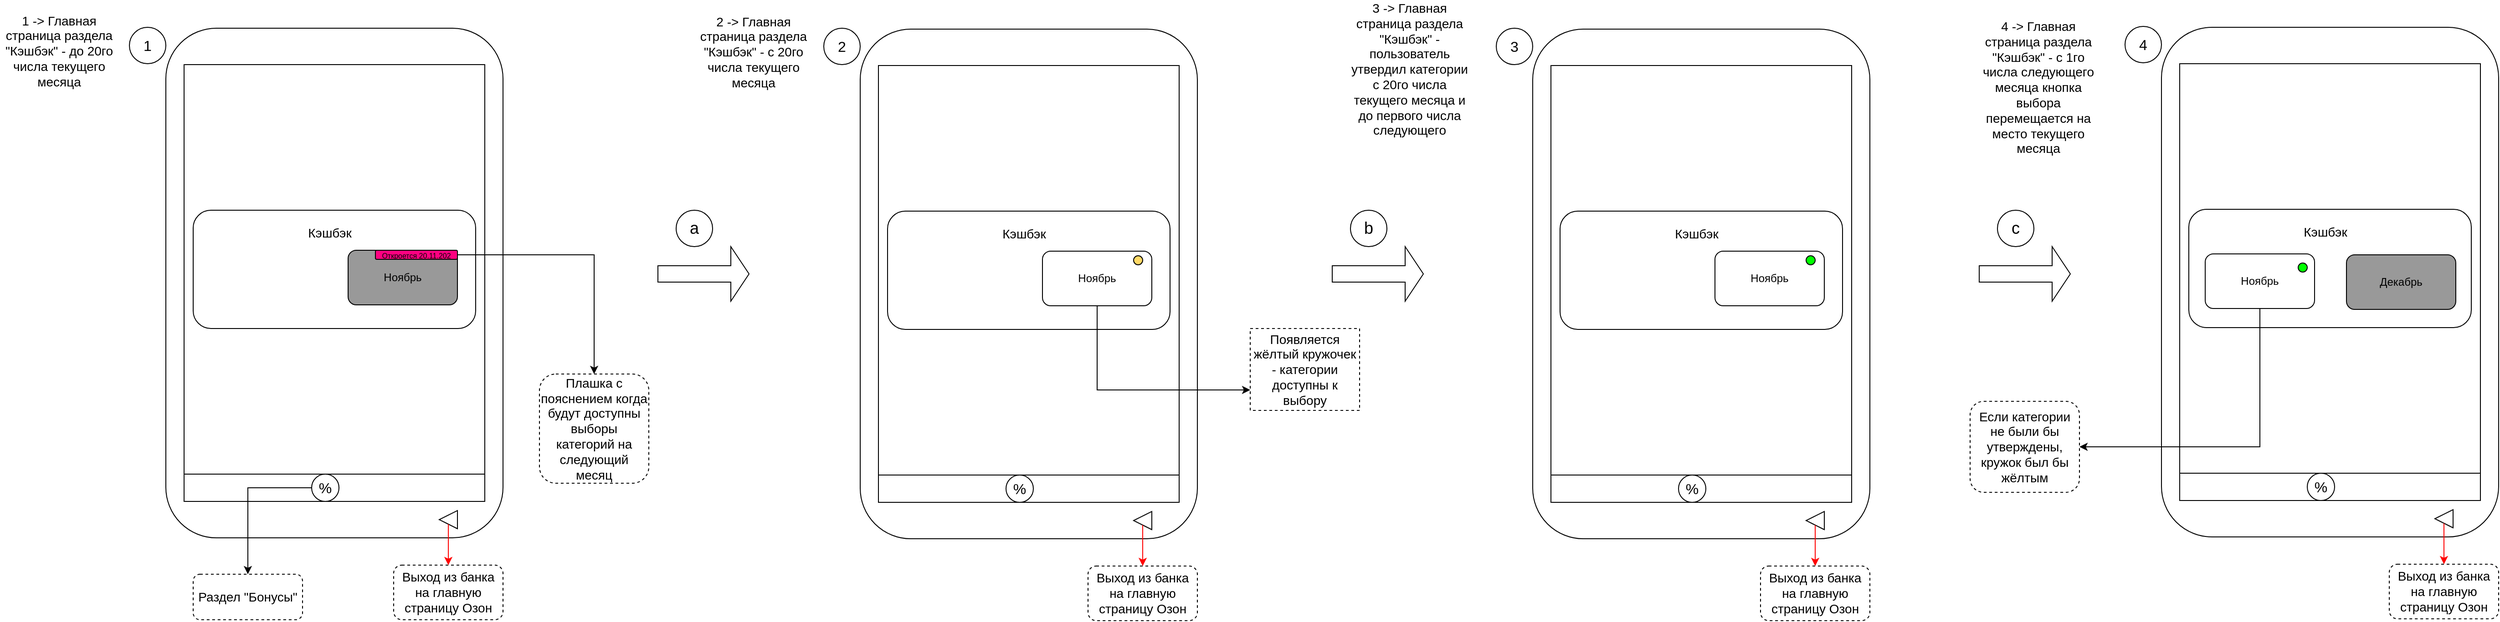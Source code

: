 <mxfile version="24.7.17">
  <diagram name="Page-1" id="li09qqb5fwVE3tS7wrpL">
    <mxGraphModel dx="1368" dy="835" grid="1" gridSize="10" guides="1" tooltips="1" connect="1" arrows="1" fold="1" page="1" pageScale="1" pageWidth="850" pageHeight="1100" math="0" shadow="0">
      <root>
        <mxCell id="0" />
        <mxCell id="1" parent="0" />
        <mxCell id="urL8BZHNpoyfXsBZfCev-18" value="" style="group" parent="1" vertex="1" connectable="0">
          <mxGeometry x="240" y="40" width="370" height="560" as="geometry" />
        </mxCell>
        <mxCell id="urL8BZHNpoyfXsBZfCev-15" value="" style="rounded=1;whiteSpace=wrap;html=1;" parent="urL8BZHNpoyfXsBZfCev-18" vertex="1">
          <mxGeometry width="370" height="560" as="geometry" />
        </mxCell>
        <mxCell id="urL8BZHNpoyfXsBZfCev-17" value="" style="rounded=0;whiteSpace=wrap;html=1;" parent="urL8BZHNpoyfXsBZfCev-18" vertex="1">
          <mxGeometry x="20" y="40" width="330" height="480" as="geometry" />
        </mxCell>
        <mxCell id="urL8BZHNpoyfXsBZfCev-19" value="" style="rounded=1;whiteSpace=wrap;html=1;" parent="urL8BZHNpoyfXsBZfCev-18" vertex="1">
          <mxGeometry x="30" y="200" width="310" height="130" as="geometry" />
        </mxCell>
        <mxCell id="urL8BZHNpoyfXsBZfCev-21" value="Ноябрь" style="rounded=1;whiteSpace=wrap;html=1;fillColor=#999999;" parent="urL8BZHNpoyfXsBZfCev-18" vertex="1">
          <mxGeometry x="200" y="244" width="120" height="60" as="geometry" />
        </mxCell>
        <mxCell id="urL8BZHNpoyfXsBZfCev-22" value="&lt;font style=&quot;font-size: 14px;&quot;&gt;Кэшбэк&lt;/font&gt;" style="text;html=1;align=center;verticalAlign=middle;whiteSpace=wrap;rounded=0;" parent="urL8BZHNpoyfXsBZfCev-18" vertex="1">
          <mxGeometry x="150" y="210" width="60" height="30" as="geometry" />
        </mxCell>
        <mxCell id="_k14NOsf7yQXFgDvM924-61" value="" style="triangle;whiteSpace=wrap;html=1;rotation=-180;" parent="urL8BZHNpoyfXsBZfCev-18" vertex="1">
          <mxGeometry x="300" y="530" width="20" height="20" as="geometry" />
        </mxCell>
        <mxCell id="OY-_izu9chUP1zv7eODz-16" value="&lt;font style=&quot;font-size: 8px;&quot;&gt;Откроется 20.11.202&lt;/font&gt;" style="rounded=1;whiteSpace=wrap;html=1;fillColor=#FF0080;" parent="urL8BZHNpoyfXsBZfCev-18" vertex="1">
          <mxGeometry x="230" y="244" width="90" height="10" as="geometry" />
        </mxCell>
        <mxCell id="71cIT_W7Prt0eCM6huFr-1" value="" style="rounded=0;whiteSpace=wrap;html=1;" vertex="1" parent="urL8BZHNpoyfXsBZfCev-18">
          <mxGeometry x="20" y="490" width="330" height="30" as="geometry" />
        </mxCell>
        <mxCell id="71cIT_W7Prt0eCM6huFr-2" value="&lt;font size=&quot;3&quot;&gt;%&lt;/font&gt;" style="ellipse;whiteSpace=wrap;html=1;aspect=fixed;" vertex="1" parent="urL8BZHNpoyfXsBZfCev-18">
          <mxGeometry x="160" y="490" width="30" height="30" as="geometry" />
        </mxCell>
        <mxCell id="_k14NOsf7yQXFgDvM924-51" value="&lt;font size=&quot;3&quot;&gt;1&lt;/font&gt;" style="ellipse;whiteSpace=wrap;html=1;aspect=fixed;" parent="1" vertex="1">
          <mxGeometry x="200" y="39" width="40" height="40" as="geometry" />
        </mxCell>
        <mxCell id="_k14NOsf7yQXFgDvM924-62" value="&lt;font style=&quot;font-size: 14px;&quot;&gt;Выход из банка на главную страницу Озон&lt;/font&gt;" style="rounded=1;whiteSpace=wrap;html=1;dashed=1;" parent="1" vertex="1">
          <mxGeometry x="490" y="630" width="120" height="60" as="geometry" />
        </mxCell>
        <mxCell id="_k14NOsf7yQXFgDvM924-63" value="" style="edgeStyle=orthogonalEdgeStyle;rounded=0;orthogonalLoop=1;jettySize=auto;html=1;strokeColor=#FF0000;" parent="1" source="_k14NOsf7yQXFgDvM924-61" target="_k14NOsf7yQXFgDvM924-62" edge="1">
          <mxGeometry relative="1" as="geometry" />
        </mxCell>
        <mxCell id="N-lE7uRC2UTWvSIOL3Zv-2" value="&lt;font style=&quot;font-size: 14px;&quot;&gt;1 -&amp;gt; Главная страница раздела &quot;Кэшбэк&quot; - до 20го числа текущего месяца&lt;/font&gt;" style="text;html=1;align=center;verticalAlign=middle;whiteSpace=wrap;rounded=0;" parent="1" vertex="1">
          <mxGeometry x="58" y="40" width="130" height="50" as="geometry" />
        </mxCell>
        <mxCell id="OY-_izu9chUP1zv7eODz-3" value="" style="group" parent="1" vertex="1" connectable="0">
          <mxGeometry x="1002" y="41" width="370" height="560" as="geometry" />
        </mxCell>
        <mxCell id="OY-_izu9chUP1zv7eODz-4" value="" style="rounded=1;whiteSpace=wrap;html=1;" parent="OY-_izu9chUP1zv7eODz-3" vertex="1">
          <mxGeometry width="370" height="560" as="geometry" />
        </mxCell>
        <mxCell id="OY-_izu9chUP1zv7eODz-5" value="" style="rounded=0;whiteSpace=wrap;html=1;" parent="OY-_izu9chUP1zv7eODz-3" vertex="1">
          <mxGeometry x="20" y="40" width="330" height="480" as="geometry" />
        </mxCell>
        <mxCell id="OY-_izu9chUP1zv7eODz-6" value="" style="rounded=1;whiteSpace=wrap;html=1;" parent="OY-_izu9chUP1zv7eODz-3" vertex="1">
          <mxGeometry x="30" y="200" width="310" height="130" as="geometry" />
        </mxCell>
        <mxCell id="OY-_izu9chUP1zv7eODz-7" value="Ноябрь" style="rounded=1;whiteSpace=wrap;html=1;" parent="OY-_izu9chUP1zv7eODz-3" vertex="1">
          <mxGeometry x="200" y="244" width="120" height="60" as="geometry" />
        </mxCell>
        <mxCell id="OY-_izu9chUP1zv7eODz-8" value="&lt;font style=&quot;font-size: 14px;&quot;&gt;Кэшбэк&lt;/font&gt;" style="text;html=1;align=center;verticalAlign=middle;whiteSpace=wrap;rounded=0;" parent="OY-_izu9chUP1zv7eODz-3" vertex="1">
          <mxGeometry x="150" y="210" width="60" height="30" as="geometry" />
        </mxCell>
        <mxCell id="OY-_izu9chUP1zv7eODz-9" value="" style="triangle;whiteSpace=wrap;html=1;rotation=-180;" parent="OY-_izu9chUP1zv7eODz-3" vertex="1">
          <mxGeometry x="300" y="530" width="20" height="20" as="geometry" />
        </mxCell>
        <mxCell id="OY-_izu9chUP1zv7eODz-21" value="" style="ellipse;whiteSpace=wrap;html=1;aspect=fixed;fillColor=#FFD966;" parent="OY-_izu9chUP1zv7eODz-3" vertex="1">
          <mxGeometry x="300" y="249" width="10" height="10" as="geometry" />
        </mxCell>
        <mxCell id="71cIT_W7Prt0eCM6huFr-3" value="" style="rounded=0;whiteSpace=wrap;html=1;" vertex="1" parent="OY-_izu9chUP1zv7eODz-3">
          <mxGeometry x="20" y="490" width="330" height="30" as="geometry" />
        </mxCell>
        <mxCell id="71cIT_W7Prt0eCM6huFr-4" value="&lt;font size=&quot;3&quot;&gt;%&lt;/font&gt;" style="ellipse;whiteSpace=wrap;html=1;aspect=fixed;" vertex="1" parent="OY-_izu9chUP1zv7eODz-3">
          <mxGeometry x="160" y="490" width="30" height="30" as="geometry" />
        </mxCell>
        <mxCell id="OY-_izu9chUP1zv7eODz-11" value="&lt;font size=&quot;3&quot;&gt;2&lt;/font&gt;" style="ellipse;whiteSpace=wrap;html=1;aspect=fixed;" parent="1" vertex="1">
          <mxGeometry x="962" y="40" width="40" height="40" as="geometry" />
        </mxCell>
        <mxCell id="OY-_izu9chUP1zv7eODz-12" value="&lt;font style=&quot;font-size: 14px;&quot;&gt;Выход из банка на главную страницу Озон&lt;/font&gt;" style="rounded=1;whiteSpace=wrap;html=1;dashed=1;" parent="1" vertex="1">
          <mxGeometry x="1252" y="631" width="120" height="60" as="geometry" />
        </mxCell>
        <mxCell id="OY-_izu9chUP1zv7eODz-13" value="" style="edgeStyle=orthogonalEdgeStyle;rounded=0;orthogonalLoop=1;jettySize=auto;html=1;strokeColor=#FF0000;" parent="1" source="OY-_izu9chUP1zv7eODz-9" target="OY-_izu9chUP1zv7eODz-12" edge="1">
          <mxGeometry relative="1" as="geometry" />
        </mxCell>
        <mxCell id="OY-_izu9chUP1zv7eODz-14" value="&lt;font style=&quot;font-size: 14px;&quot;&gt;2 -&amp;gt; Главная страница раздела &quot;Кэшбэк&quot; - с 20го числа текущего месяца&lt;/font&gt;" style="text;html=1;align=center;verticalAlign=middle;whiteSpace=wrap;rounded=0;" parent="1" vertex="1">
          <mxGeometry x="820" y="41" width="130" height="50" as="geometry" />
        </mxCell>
        <mxCell id="OY-_izu9chUP1zv7eODz-17" value="&lt;font style=&quot;font-size: 14px;&quot;&gt;Плашка с пояснением когда будут доступны выборы категорий на следующий месяц&lt;/font&gt;" style="whiteSpace=wrap;html=1;fillColor=#FFFFFF;rounded=1;dashed=1;" parent="1" vertex="1">
          <mxGeometry x="650" y="420" width="120" height="120" as="geometry" />
        </mxCell>
        <mxCell id="OY-_izu9chUP1zv7eODz-18" value="" style="edgeStyle=orthogonalEdgeStyle;rounded=0;orthogonalLoop=1;jettySize=auto;html=1;" parent="1" source="OY-_izu9chUP1zv7eODz-16" target="OY-_izu9chUP1zv7eODz-17" edge="1">
          <mxGeometry relative="1" as="geometry" />
        </mxCell>
        <mxCell id="OY-_izu9chUP1zv7eODz-20" value="" style="shape=singleArrow;whiteSpace=wrap;html=1;" parent="1" vertex="1">
          <mxGeometry x="780" y="280" width="100" height="60" as="geometry" />
        </mxCell>
        <mxCell id="OY-_izu9chUP1zv7eODz-22" value="&lt;font style=&quot;font-size: 14px;&quot;&gt;Появляется жёлтый кружочек - категории доступ&lt;span style=&quot;background-color: initial;&quot;&gt;ны к выбору&lt;/span&gt;&lt;/font&gt;" style="whiteSpace=wrap;html=1;fillColor=#FFFFFF;dashed=1;" parent="1" vertex="1">
          <mxGeometry x="1430" y="370" width="120" height="90" as="geometry" />
        </mxCell>
        <mxCell id="OY-_izu9chUP1zv7eODz-27" value="" style="group" parent="1" vertex="1" connectable="0">
          <mxGeometry x="1740" y="41" width="370" height="560" as="geometry" />
        </mxCell>
        <mxCell id="OY-_izu9chUP1zv7eODz-28" value="" style="rounded=1;whiteSpace=wrap;html=1;" parent="OY-_izu9chUP1zv7eODz-27" vertex="1">
          <mxGeometry width="370" height="560" as="geometry" />
        </mxCell>
        <mxCell id="OY-_izu9chUP1zv7eODz-29" value="" style="rounded=0;whiteSpace=wrap;html=1;" parent="OY-_izu9chUP1zv7eODz-27" vertex="1">
          <mxGeometry x="20" y="40" width="330" height="480" as="geometry" />
        </mxCell>
        <mxCell id="OY-_izu9chUP1zv7eODz-30" value="" style="rounded=1;whiteSpace=wrap;html=1;" parent="OY-_izu9chUP1zv7eODz-27" vertex="1">
          <mxGeometry x="30" y="200" width="310" height="130" as="geometry" />
        </mxCell>
        <mxCell id="OY-_izu9chUP1zv7eODz-31" value="Ноябрь" style="rounded=1;whiteSpace=wrap;html=1;" parent="OY-_izu9chUP1zv7eODz-27" vertex="1">
          <mxGeometry x="200" y="244" width="120" height="60" as="geometry" />
        </mxCell>
        <mxCell id="OY-_izu9chUP1zv7eODz-32" value="&lt;font style=&quot;font-size: 14px;&quot;&gt;Кэшбэк&lt;/font&gt;" style="text;html=1;align=center;verticalAlign=middle;whiteSpace=wrap;rounded=0;" parent="OY-_izu9chUP1zv7eODz-27" vertex="1">
          <mxGeometry x="150" y="210" width="60" height="30" as="geometry" />
        </mxCell>
        <mxCell id="OY-_izu9chUP1zv7eODz-33" value="" style="triangle;whiteSpace=wrap;html=1;rotation=-180;" parent="OY-_izu9chUP1zv7eODz-27" vertex="1">
          <mxGeometry x="300" y="530" width="20" height="20" as="geometry" />
        </mxCell>
        <mxCell id="OY-_izu9chUP1zv7eODz-34" value="" style="ellipse;whiteSpace=wrap;html=1;aspect=fixed;fillColor=#00FF00;" parent="OY-_izu9chUP1zv7eODz-27" vertex="1">
          <mxGeometry x="300" y="249" width="10" height="10" as="geometry" />
        </mxCell>
        <mxCell id="71cIT_W7Prt0eCM6huFr-5" value="" style="rounded=0;whiteSpace=wrap;html=1;" vertex="1" parent="OY-_izu9chUP1zv7eODz-27">
          <mxGeometry x="20" y="490" width="330" height="30" as="geometry" />
        </mxCell>
        <mxCell id="71cIT_W7Prt0eCM6huFr-6" value="&lt;font size=&quot;3&quot;&gt;%&lt;/font&gt;" style="ellipse;whiteSpace=wrap;html=1;aspect=fixed;" vertex="1" parent="OY-_izu9chUP1zv7eODz-27">
          <mxGeometry x="160" y="490" width="30" height="30" as="geometry" />
        </mxCell>
        <mxCell id="OY-_izu9chUP1zv7eODz-35" value="&lt;font size=&quot;3&quot;&gt;3&lt;/font&gt;" style="ellipse;whiteSpace=wrap;html=1;aspect=fixed;" parent="1" vertex="1">
          <mxGeometry x="1700" y="40" width="40" height="40" as="geometry" />
        </mxCell>
        <mxCell id="OY-_izu9chUP1zv7eODz-36" value="&lt;font style=&quot;font-size: 14px;&quot;&gt;Выход из банка на главную страницу Озон&lt;/font&gt;" style="rounded=1;whiteSpace=wrap;html=1;dashed=1;" parent="1" vertex="1">
          <mxGeometry x="1990" y="631" width="120" height="60" as="geometry" />
        </mxCell>
        <mxCell id="OY-_izu9chUP1zv7eODz-37" value="" style="edgeStyle=orthogonalEdgeStyle;rounded=0;orthogonalLoop=1;jettySize=auto;html=1;strokeColor=#FF0000;" parent="1" source="OY-_izu9chUP1zv7eODz-33" target="OY-_izu9chUP1zv7eODz-36" edge="1">
          <mxGeometry relative="1" as="geometry" />
        </mxCell>
        <mxCell id="OY-_izu9chUP1zv7eODz-38" value="&lt;font style=&quot;font-size: 14px;&quot;&gt;3 -&amp;gt; Главная страница раздела &quot;Кэшбэк&quot; - пользователь утвердил категории с 20го числа текущего месяца и до первого числа следующего&lt;/font&gt;" style="text;html=1;align=center;verticalAlign=middle;whiteSpace=wrap;rounded=0;" parent="1" vertex="1">
          <mxGeometry x="1540" y="60" width="130" height="50" as="geometry" />
        </mxCell>
        <mxCell id="OY-_izu9chUP1zv7eODz-53" value="" style="group" parent="1" vertex="1" connectable="0">
          <mxGeometry x="2430" y="39" width="370" height="560" as="geometry" />
        </mxCell>
        <mxCell id="OY-_izu9chUP1zv7eODz-54" value="" style="rounded=1;whiteSpace=wrap;html=1;" parent="OY-_izu9chUP1zv7eODz-53" vertex="1">
          <mxGeometry width="370" height="560" as="geometry" />
        </mxCell>
        <mxCell id="OY-_izu9chUP1zv7eODz-55" value="" style="rounded=0;whiteSpace=wrap;html=1;" parent="OY-_izu9chUP1zv7eODz-53" vertex="1">
          <mxGeometry x="20" y="40" width="330" height="480" as="geometry" />
        </mxCell>
        <mxCell id="OY-_izu9chUP1zv7eODz-56" value="" style="rounded=1;whiteSpace=wrap;html=1;" parent="OY-_izu9chUP1zv7eODz-53" vertex="1">
          <mxGeometry x="30" y="200" width="310" height="130" as="geometry" />
        </mxCell>
        <mxCell id="OY-_izu9chUP1zv7eODz-57" value="Ноябрь" style="rounded=1;whiteSpace=wrap;html=1;" parent="OY-_izu9chUP1zv7eODz-53" vertex="1">
          <mxGeometry x="48" y="249" width="120" height="60" as="geometry" />
        </mxCell>
        <mxCell id="OY-_izu9chUP1zv7eODz-58" value="&lt;font style=&quot;font-size: 14px;&quot;&gt;Кэшбэк&lt;/font&gt;" style="text;html=1;align=center;verticalAlign=middle;whiteSpace=wrap;rounded=0;" parent="OY-_izu9chUP1zv7eODz-53" vertex="1">
          <mxGeometry x="150" y="210" width="60" height="30" as="geometry" />
        </mxCell>
        <mxCell id="OY-_izu9chUP1zv7eODz-59" value="" style="triangle;whiteSpace=wrap;html=1;rotation=-180;" parent="OY-_izu9chUP1zv7eODz-53" vertex="1">
          <mxGeometry x="300" y="530" width="20" height="20" as="geometry" />
        </mxCell>
        <mxCell id="OY-_izu9chUP1zv7eODz-60" value="" style="ellipse;whiteSpace=wrap;html=1;aspect=fixed;fillColor=#00FF00;" parent="OY-_izu9chUP1zv7eODz-53" vertex="1">
          <mxGeometry x="150" y="259" width="10" height="10" as="geometry" />
        </mxCell>
        <mxCell id="OY-_izu9chUP1zv7eODz-75" value="Декабрь" style="rounded=1;whiteSpace=wrap;html=1;fillColor=#999999;" parent="OY-_izu9chUP1zv7eODz-53" vertex="1">
          <mxGeometry x="203" y="250" width="120" height="60" as="geometry" />
        </mxCell>
        <mxCell id="71cIT_W7Prt0eCM6huFr-7" value="" style="rounded=0;whiteSpace=wrap;html=1;" vertex="1" parent="OY-_izu9chUP1zv7eODz-53">
          <mxGeometry x="20" y="490" width="330" height="30" as="geometry" />
        </mxCell>
        <mxCell id="71cIT_W7Prt0eCM6huFr-8" value="&lt;font size=&quot;3&quot;&gt;%&lt;/font&gt;" style="ellipse;whiteSpace=wrap;html=1;aspect=fixed;" vertex="1" parent="OY-_izu9chUP1zv7eODz-53">
          <mxGeometry x="160" y="490" width="30" height="30" as="geometry" />
        </mxCell>
        <mxCell id="OY-_izu9chUP1zv7eODz-61" value="&lt;font size=&quot;3&quot;&gt;4&lt;/font&gt;" style="ellipse;whiteSpace=wrap;html=1;aspect=fixed;" parent="1" vertex="1">
          <mxGeometry x="2390" y="38" width="40" height="40" as="geometry" />
        </mxCell>
        <mxCell id="OY-_izu9chUP1zv7eODz-62" value="&lt;font style=&quot;font-size: 14px;&quot;&gt;Выход из банка на главную страницу Озон&lt;/font&gt;" style="rounded=1;whiteSpace=wrap;html=1;dashed=1;" parent="1" vertex="1">
          <mxGeometry x="2680" y="629" width="120" height="60" as="geometry" />
        </mxCell>
        <mxCell id="OY-_izu9chUP1zv7eODz-63" value="" style="edgeStyle=orthogonalEdgeStyle;rounded=0;orthogonalLoop=1;jettySize=auto;html=1;strokeColor=#FF0000;" parent="1" source="OY-_izu9chUP1zv7eODz-59" target="OY-_izu9chUP1zv7eODz-62" edge="1">
          <mxGeometry relative="1" as="geometry" />
        </mxCell>
        <mxCell id="OY-_izu9chUP1zv7eODz-64" value="&lt;span style=&quot;font-size: 14px;&quot;&gt;4 -&amp;gt; Главная страница раздела &quot;Кэшбэк&quot; - с 1го числа следующего месяца кнопка выбора перемещается на место текущего месяца&lt;/span&gt;" style="text;html=1;align=center;verticalAlign=middle;whiteSpace=wrap;rounded=0;" parent="1" vertex="1">
          <mxGeometry x="2230" y="80" width="130" height="50" as="geometry" />
        </mxCell>
        <mxCell id="5UnHv6mz9iG_G4zbgbHd-1" value="&lt;font style=&quot;font-size: 18px;&quot;&gt;a&lt;/font&gt;" style="ellipse;whiteSpace=wrap;html=1;aspect=fixed;" parent="1" vertex="1">
          <mxGeometry x="800" y="240" width="40" height="40" as="geometry" />
        </mxCell>
        <mxCell id="5UnHv6mz9iG_G4zbgbHd-2" value="" style="shape=singleArrow;whiteSpace=wrap;html=1;" parent="1" vertex="1">
          <mxGeometry x="1520" y="280" width="100" height="60" as="geometry" />
        </mxCell>
        <mxCell id="5UnHv6mz9iG_G4zbgbHd-3" value="&lt;font style=&quot;font-size: 18px;&quot;&gt;b&lt;/font&gt;" style="ellipse;whiteSpace=wrap;html=1;aspect=fixed;" parent="1" vertex="1">
          <mxGeometry x="1540" y="240" width="40" height="40" as="geometry" />
        </mxCell>
        <mxCell id="5UnHv6mz9iG_G4zbgbHd-4" value="" style="shape=singleArrow;whiteSpace=wrap;html=1;" parent="1" vertex="1">
          <mxGeometry x="2230" y="280" width="100" height="60" as="geometry" />
        </mxCell>
        <mxCell id="5UnHv6mz9iG_G4zbgbHd-5" value="&lt;font style=&quot;font-size: 18px;&quot;&gt;c&lt;/font&gt;" style="ellipse;whiteSpace=wrap;html=1;aspect=fixed;" parent="1" vertex="1">
          <mxGeometry x="2250" y="240" width="40" height="40" as="geometry" />
        </mxCell>
        <mxCell id="5UnHv6mz9iG_G4zbgbHd-6" style="edgeStyle=orthogonalEdgeStyle;rounded=0;orthogonalLoop=1;jettySize=auto;html=1;exitX=0.5;exitY=1;exitDx=0;exitDy=0;entryX=0;entryY=0.75;entryDx=0;entryDy=0;" parent="1" source="OY-_izu9chUP1zv7eODz-7" target="OY-_izu9chUP1zv7eODz-22" edge="1">
          <mxGeometry relative="1" as="geometry" />
        </mxCell>
        <mxCell id="5UnHv6mz9iG_G4zbgbHd-7" value="&lt;font style=&quot;font-size: 14px;&quot;&gt;Если категории не были бы утверждены, кружок был бы жёлтым&lt;/font&gt;" style="whiteSpace=wrap;html=1;rounded=1;dashed=1;" parent="1" vertex="1">
          <mxGeometry x="2220" y="450" width="120" height="100" as="geometry" />
        </mxCell>
        <mxCell id="5UnHv6mz9iG_G4zbgbHd-10" style="edgeStyle=orthogonalEdgeStyle;rounded=0;orthogonalLoop=1;jettySize=auto;html=1;exitX=0.5;exitY=1;exitDx=0;exitDy=0;entryX=1;entryY=0.5;entryDx=0;entryDy=0;" parent="1" source="OY-_izu9chUP1zv7eODz-57" target="5UnHv6mz9iG_G4zbgbHd-7" edge="1">
          <mxGeometry relative="1" as="geometry" />
        </mxCell>
        <mxCell id="71cIT_W7Prt0eCM6huFr-9" value="&lt;font style=&quot;font-size: 14px;&quot;&gt;Раздел &quot;Бонусы&quot;&lt;/font&gt;" style="rounded=1;whiteSpace=wrap;html=1;dashed=1;" vertex="1" parent="1">
          <mxGeometry x="270" y="640" width="120" height="50" as="geometry" />
        </mxCell>
        <mxCell id="71cIT_W7Prt0eCM6huFr-10" value="" style="edgeStyle=orthogonalEdgeStyle;rounded=0;orthogonalLoop=1;jettySize=auto;html=1;" edge="1" parent="1" source="71cIT_W7Prt0eCM6huFr-2" target="71cIT_W7Prt0eCM6huFr-9">
          <mxGeometry relative="1" as="geometry" />
        </mxCell>
      </root>
    </mxGraphModel>
  </diagram>
</mxfile>
